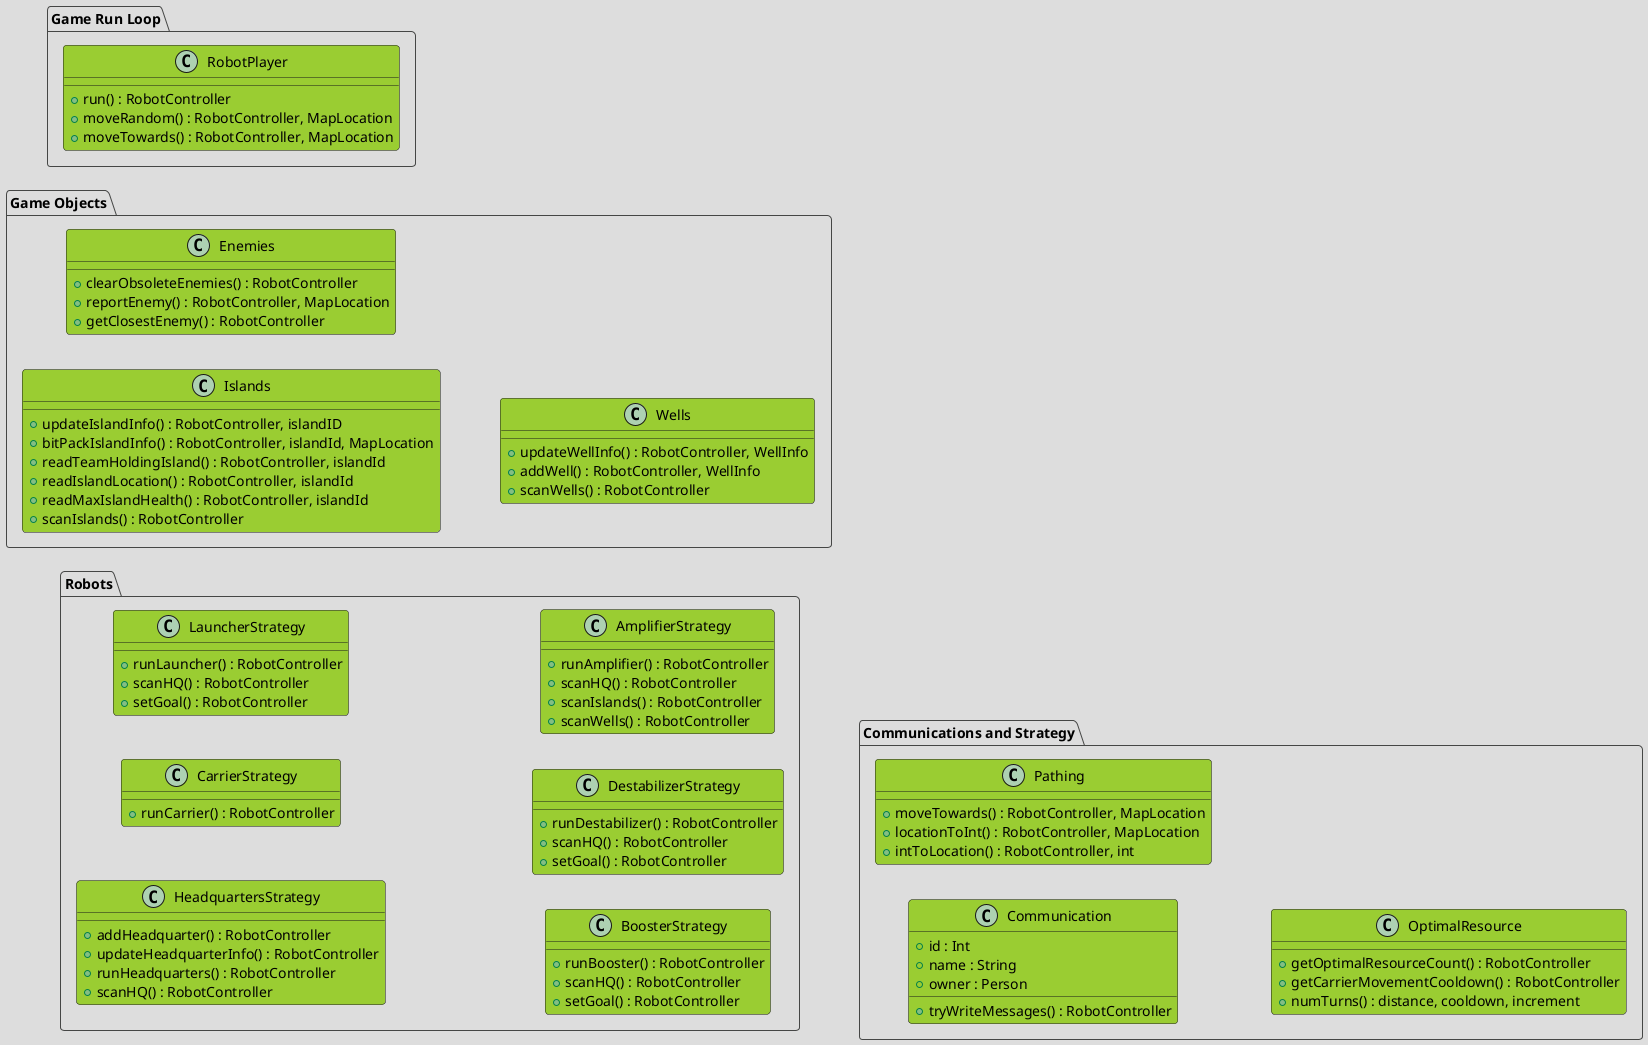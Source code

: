 @startuml "BattleCode-2023-System-Diagram" 

' https://plantuml-documentation.readthedocs.io/en/latest/formatting/color-names.html
' background color #PaleGreen
' background color #SeaGreen

' scale 1.5
' top to bottom direction

left to right direction

' Bad
' !theme spacelab 
' !theme spacelab-white 
' !theme blueprint 
' !theme reddress-darkgreen
' !theme reddress-lightred
' !theme reddress-darkblue
' !theme reddress-darkorange
' !theme reddress-darkred
' !theme materia 

' Good
!theme toy 
' !theme reddress-lightblue
' !theme plain 
' !theme vibrant 
' !theme superhero 
' !theme reddress-lightgreen
' !theme reddress-lightorange

package "Game Run Loop" {
  class RobotPlayer #YellowGreen {
    + run() : RobotController
    + moveRandom() : RobotController, MapLocation
    + moveTowards() : RobotController, MapLocation
  }
}



package "Robots" {
  class HeadquartersStrategy #YellowGreen {
    + addHeadquarter() : RobotController
    + updateHeadquarterInfo() : RobotController
    + runHeadquarters() : RobotController
    + scanHQ() : RobotController
  }

  class CarrierStrategy #YellowGreen {
    + runCarrier() : RobotController
  }
              
  class LauncherStrategy #YellowGreen {
    + runLauncher() : RobotController
    + scanHQ() : RobotController
    + setGoal() : RobotController
  }

  class BoosterStrategy #YellowGreen {
    + runBooster() : RobotController
    + scanHQ() : RobotController
    + setGoal() : RobotController
  }

  class DestabilizerStrategy #YellowGreen {
    + runDestabilizer() : RobotController
    + scanHQ() : RobotController
    + setGoal() : RobotController
  }

  class AmplifierStrategy #YellowGreen {
    + runAmplifier() : RobotController
    + scanHQ() : RobotController
    + scanIslands() : RobotController
    + scanWells() : RobotController
  }
}

package "Game Objects" {
  class Islands #YellowGreen {
    + updateIslandInfo() : RobotController, islandID
    + bitPackIslandInfo() : RobotController, islandId, MapLocation
    + readTeamHoldingIsland() : RobotController, islandId
    + readIslandLocation() : RobotController, islandId
    + readMaxIslandHealth() : RobotController, islandId
    + scanIslands() : RobotController
  }

  class Enemies #YellowGreen {
    + clearObsoleteEnemies() : RobotController
    + reportEnemy() : RobotController, MapLocation
    + getClosestEnemy() : RobotController
  }

  class Wells #YellowGreen {
    + updateWellInfo() : RobotController, WellInfo
    + addWell() : RobotController, WellInfo
    + scanWells() : RobotController
  }
}

package "Communications and Strategy" {
  class Communication #YellowGreen {
    + id : Int
    + name : String
    + owner : Person
    + tryWriteMessages() : RobotController
  }

  class Pathing #YellowGreen {
    + moveTowards() : RobotController, MapLocation
    + locationToInt() : RobotController, MapLocation
    + intToLocation() : RobotController, int
  }

  class OptimalResource #YellowGreen {
    + getOptimalResourceCount() : RobotController
    + getCarrierMovementCooldown() : RobotController
    + numTurns() : distance, cooldown, increment
  }
}

' "Communications and Strategy" -[hidden]down- "Robots"
' "Game Run Loop" -[hidden]down- "Robots"
' "Robots" -[hidden]down- "Game Objects"
' "Game Objects" -[hidden]down- "Communications and Strategy"

@enduml

